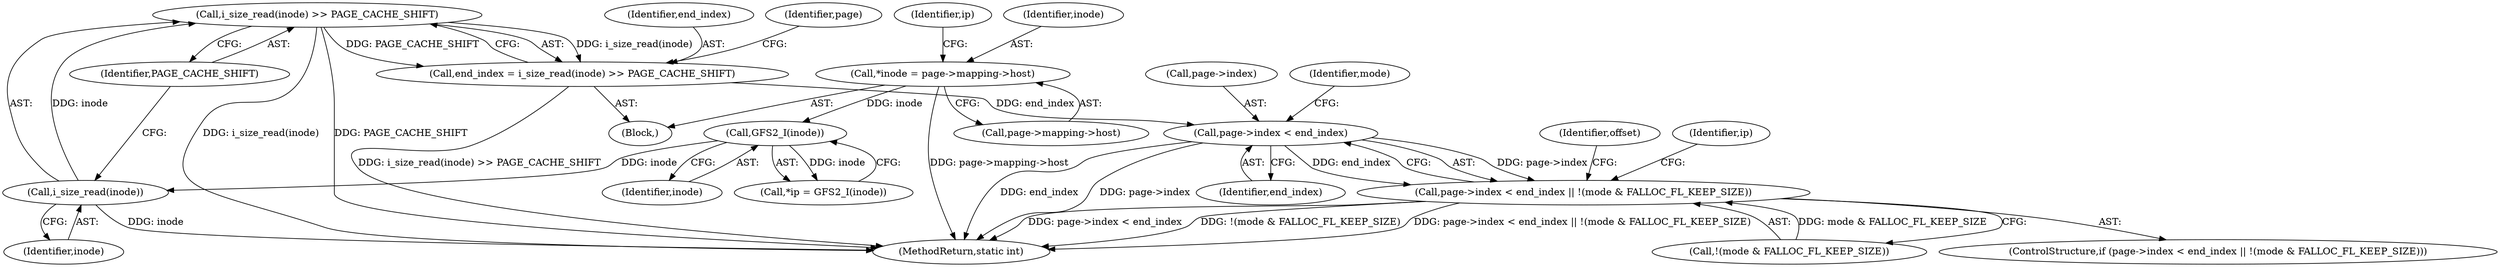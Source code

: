 digraph "1_linux_64dd153c83743af81f20924c6343652d731eeecb_0@API" {
"1000132" [label="(Call,i_size_read(inode) >> PAGE_CACHE_SHIFT)"];
"1000133" [label="(Call,i_size_read(inode))"];
"1000117" [label="(Call,GFS2_I(inode))"];
"1000107" [label="(Call,*inode = page->mapping->host)"];
"1000130" [label="(Call,end_index = i_size_read(inode) >> PAGE_CACHE_SHIFT)"];
"1000146" [label="(Call,page->index < end_index)"];
"1000145" [label="(Call,page->index < end_index || !(mode & FALLOC_FL_KEEP_SIZE))"];
"1000241" [label="(MethodReturn,static int)"];
"1000146" [label="(Call,page->index < end_index)"];
"1000116" [label="(Identifier,ip)"];
"1000144" [label="(ControlStructure,if (page->index < end_index || !(mode & FALLOC_FL_KEEP_SIZE)))"];
"1000118" [label="(Identifier,inode)"];
"1000147" [label="(Call,page->index)"];
"1000107" [label="(Call,*inode = page->mapping->host)"];
"1000108" [label="(Identifier,inode)"];
"1000133" [label="(Call,i_size_read(inode))"];
"1000151" [label="(Call,!(mode & FALLOC_FL_KEEP_SIZE))"];
"1000109" [label="(Call,page->mapping->host)"];
"1000131" [label="(Identifier,end_index)"];
"1000150" [label="(Identifier,end_index)"];
"1000115" [label="(Call,*ip = GFS2_I(inode))"];
"1000137" [label="(Identifier,page)"];
"1000153" [label="(Identifier,mode)"];
"1000130" [label="(Call,end_index = i_size_read(inode) >> PAGE_CACHE_SHIFT)"];
"1000105" [label="(Block,)"];
"1000135" [label="(Identifier,PAGE_CACHE_SHIFT)"];
"1000134" [label="(Identifier,inode)"];
"1000132" [label="(Call,i_size_read(inode) >> PAGE_CACHE_SHIFT)"];
"1000159" [label="(Identifier,ip)"];
"1000117" [label="(Call,GFS2_I(inode))"];
"1000172" [label="(Identifier,offset)"];
"1000145" [label="(Call,page->index < end_index || !(mode & FALLOC_FL_KEEP_SIZE))"];
"1000132" -> "1000130"  [label="AST: "];
"1000132" -> "1000135"  [label="CFG: "];
"1000133" -> "1000132"  [label="AST: "];
"1000135" -> "1000132"  [label="AST: "];
"1000130" -> "1000132"  [label="CFG: "];
"1000132" -> "1000241"  [label="DDG: i_size_read(inode)"];
"1000132" -> "1000241"  [label="DDG: PAGE_CACHE_SHIFT"];
"1000132" -> "1000130"  [label="DDG: i_size_read(inode)"];
"1000132" -> "1000130"  [label="DDG: PAGE_CACHE_SHIFT"];
"1000133" -> "1000132"  [label="DDG: inode"];
"1000133" -> "1000134"  [label="CFG: "];
"1000134" -> "1000133"  [label="AST: "];
"1000135" -> "1000133"  [label="CFG: "];
"1000133" -> "1000241"  [label="DDG: inode"];
"1000117" -> "1000133"  [label="DDG: inode"];
"1000117" -> "1000115"  [label="AST: "];
"1000117" -> "1000118"  [label="CFG: "];
"1000118" -> "1000117"  [label="AST: "];
"1000115" -> "1000117"  [label="CFG: "];
"1000117" -> "1000115"  [label="DDG: inode"];
"1000107" -> "1000117"  [label="DDG: inode"];
"1000107" -> "1000105"  [label="AST: "];
"1000107" -> "1000109"  [label="CFG: "];
"1000108" -> "1000107"  [label="AST: "];
"1000109" -> "1000107"  [label="AST: "];
"1000116" -> "1000107"  [label="CFG: "];
"1000107" -> "1000241"  [label="DDG: page->mapping->host"];
"1000130" -> "1000105"  [label="AST: "];
"1000131" -> "1000130"  [label="AST: "];
"1000137" -> "1000130"  [label="CFG: "];
"1000130" -> "1000241"  [label="DDG: i_size_read(inode) >> PAGE_CACHE_SHIFT"];
"1000130" -> "1000146"  [label="DDG: end_index"];
"1000146" -> "1000145"  [label="AST: "];
"1000146" -> "1000150"  [label="CFG: "];
"1000147" -> "1000146"  [label="AST: "];
"1000150" -> "1000146"  [label="AST: "];
"1000153" -> "1000146"  [label="CFG: "];
"1000145" -> "1000146"  [label="CFG: "];
"1000146" -> "1000241"  [label="DDG: end_index"];
"1000146" -> "1000241"  [label="DDG: page->index"];
"1000146" -> "1000145"  [label="DDG: page->index"];
"1000146" -> "1000145"  [label="DDG: end_index"];
"1000145" -> "1000144"  [label="AST: "];
"1000145" -> "1000151"  [label="CFG: "];
"1000151" -> "1000145"  [label="AST: "];
"1000159" -> "1000145"  [label="CFG: "];
"1000172" -> "1000145"  [label="CFG: "];
"1000145" -> "1000241"  [label="DDG: !(mode & FALLOC_FL_KEEP_SIZE)"];
"1000145" -> "1000241"  [label="DDG: page->index < end_index || !(mode & FALLOC_FL_KEEP_SIZE)"];
"1000145" -> "1000241"  [label="DDG: page->index < end_index"];
"1000151" -> "1000145"  [label="DDG: mode & FALLOC_FL_KEEP_SIZE"];
}
